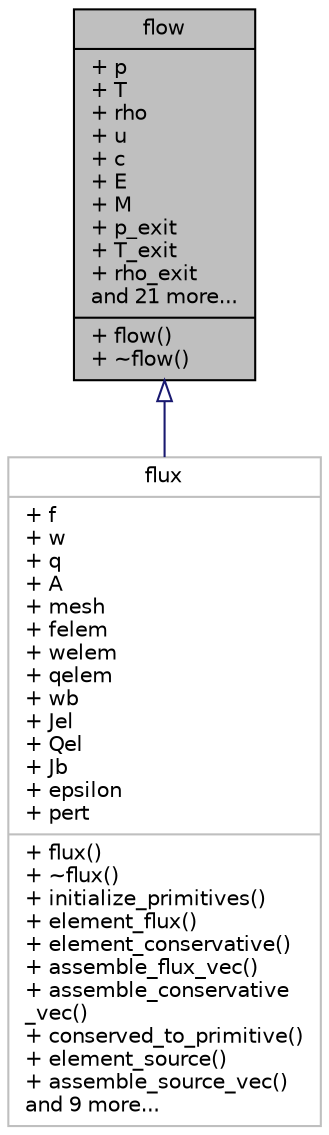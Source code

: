 digraph "flow"
{
 // LATEX_PDF_SIZE
  edge [fontname="Helvetica",fontsize="10",labelfontname="Helvetica",labelfontsize="10"];
  node [fontname="Helvetica",fontsize="10",shape=record];
  Node1 [label="{flow\n|+ p\l+ T\l+ rho\l+ u\l+ c\l+ E\l+ M\l+ p_exit\l+ T_exit\l+ rho_exit\land 21 more...\l|+ flow()\l+ ~flow()\l}",height=0.2,width=0.4,color="black", fillcolor="grey75", style="filled", fontcolor="black",tooltip=" "];
  Node1 -> Node2 [dir="back",color="midnightblue",fontsize="10",style="solid",arrowtail="onormal",fontname="Helvetica"];
  Node2 [label="{flux\n|+ f\l+ w\l+ q\l+ A\l+ mesh\l+ felem\l+ welem\l+ qelem\l+ wb\l+ Jel\l+ Qel\l+ Jb\l+ epsilon\l+ pert\l|+ flux()\l+ ~flux()\l+ initialize_primitives()\l+ element_flux()\l+ element_conservative()\l+ assemble_flux_vec()\l+ assemble_conservative\l_vec()\l+ conserved_to_primitive()\l+ element_source()\l+ assemble_source_vec()\land 9 more...\l}",height=0.2,width=0.4,color="grey75", fillcolor="white", style="filled",URL="$classflux.html",tooltip=" "];
}
